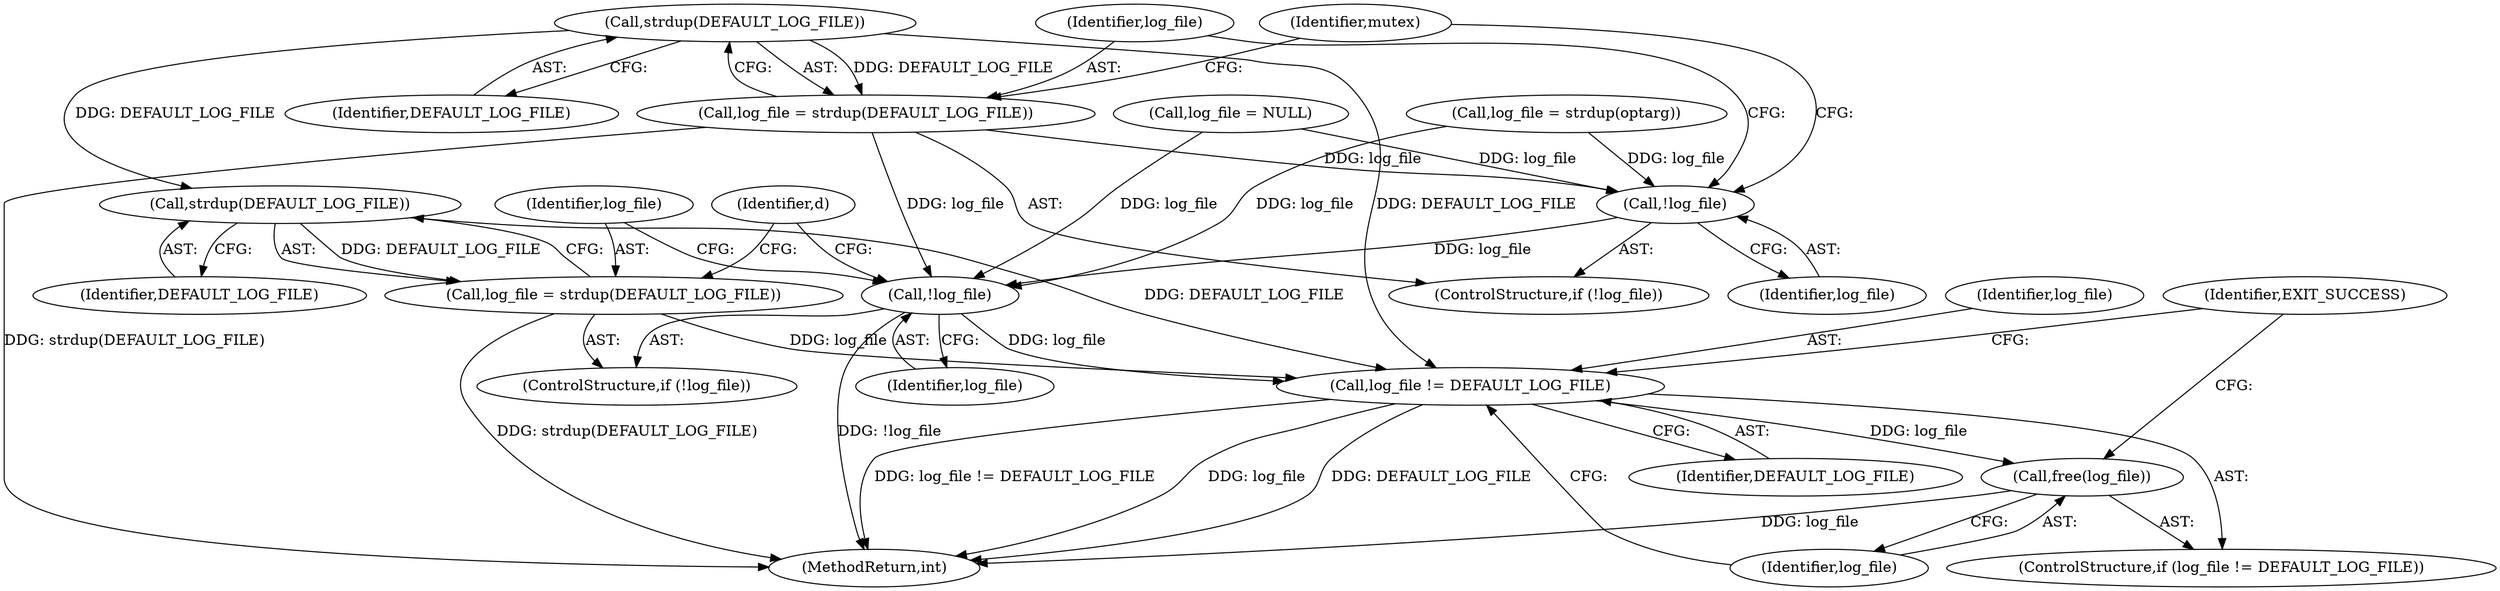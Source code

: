 digraph "0_wpitchoune_8b10426dcc0246c1712a99460dd470dcb1cc4d9c_0@API" {
"1000281" [label="(Call,strdup(DEFAULT_LOG_FILE))"];
"1000279" [label="(Call,log_file = strdup(DEFAULT_LOG_FILE))"];
"1000277" [label="(Call,!log_file)"];
"1000300" [label="(Call,!log_file)"];
"1000410" [label="(Call,log_file != DEFAULT_LOG_FILE)"];
"1000413" [label="(Call,free(log_file))"];
"1000304" [label="(Call,strdup(DEFAULT_LOG_FILE))"];
"1000302" [label="(Call,log_file = strdup(DEFAULT_LOG_FILE))"];
"1000281" [label="(Call,strdup(DEFAULT_LOG_FILE))"];
"1000411" [label="(Identifier,log_file)"];
"1000410" [label="(Call,log_file != DEFAULT_LOG_FILE)"];
"1000412" [label="(Identifier,DEFAULT_LOG_FILE)"];
"1000414" [label="(Identifier,log_file)"];
"1000282" [label="(Identifier,DEFAULT_LOG_FILE)"];
"1000301" [label="(Identifier,log_file)"];
"1000303" [label="(Identifier,log_file)"];
"1000416" [label="(Identifier,EXIT_SUCCESS)"];
"1000285" [label="(Identifier,mutex)"];
"1000302" [label="(Call,log_file = strdup(DEFAULT_LOG_FILE))"];
"1000300" [label="(Call,!log_file)"];
"1000299" [label="(ControlStructure,if (!log_file))"];
"1000276" [label="(ControlStructure,if (!log_file))"];
"1000409" [label="(ControlStructure,if (log_file != DEFAULT_LOG_FILE))"];
"1000211" [label="(Call,log_file = strdup(optarg))"];
"1000308" [label="(Identifier,d)"];
"1000278" [label="(Identifier,log_file)"];
"1000413" [label="(Call,free(log_file))"];
"1000139" [label="(Call,log_file = NULL)"];
"1000417" [label="(MethodReturn,int)"];
"1000305" [label="(Identifier,DEFAULT_LOG_FILE)"];
"1000279" [label="(Call,log_file = strdup(DEFAULT_LOG_FILE))"];
"1000280" [label="(Identifier,log_file)"];
"1000304" [label="(Call,strdup(DEFAULT_LOG_FILE))"];
"1000277" [label="(Call,!log_file)"];
"1000281" -> "1000279"  [label="AST: "];
"1000281" -> "1000282"  [label="CFG: "];
"1000282" -> "1000281"  [label="AST: "];
"1000279" -> "1000281"  [label="CFG: "];
"1000281" -> "1000279"  [label="DDG: DEFAULT_LOG_FILE"];
"1000281" -> "1000304"  [label="DDG: DEFAULT_LOG_FILE"];
"1000281" -> "1000410"  [label="DDG: DEFAULT_LOG_FILE"];
"1000279" -> "1000276"  [label="AST: "];
"1000280" -> "1000279"  [label="AST: "];
"1000285" -> "1000279"  [label="CFG: "];
"1000279" -> "1000417"  [label="DDG: strdup(DEFAULT_LOG_FILE)"];
"1000279" -> "1000277"  [label="DDG: log_file"];
"1000279" -> "1000300"  [label="DDG: log_file"];
"1000277" -> "1000276"  [label="AST: "];
"1000277" -> "1000278"  [label="CFG: "];
"1000278" -> "1000277"  [label="AST: "];
"1000280" -> "1000277"  [label="CFG: "];
"1000285" -> "1000277"  [label="CFG: "];
"1000139" -> "1000277"  [label="DDG: log_file"];
"1000211" -> "1000277"  [label="DDG: log_file"];
"1000277" -> "1000300"  [label="DDG: log_file"];
"1000300" -> "1000299"  [label="AST: "];
"1000300" -> "1000301"  [label="CFG: "];
"1000301" -> "1000300"  [label="AST: "];
"1000303" -> "1000300"  [label="CFG: "];
"1000308" -> "1000300"  [label="CFG: "];
"1000300" -> "1000417"  [label="DDG: !log_file"];
"1000139" -> "1000300"  [label="DDG: log_file"];
"1000211" -> "1000300"  [label="DDG: log_file"];
"1000300" -> "1000410"  [label="DDG: log_file"];
"1000410" -> "1000409"  [label="AST: "];
"1000410" -> "1000412"  [label="CFG: "];
"1000411" -> "1000410"  [label="AST: "];
"1000412" -> "1000410"  [label="AST: "];
"1000414" -> "1000410"  [label="CFG: "];
"1000416" -> "1000410"  [label="CFG: "];
"1000410" -> "1000417"  [label="DDG: log_file"];
"1000410" -> "1000417"  [label="DDG: DEFAULT_LOG_FILE"];
"1000410" -> "1000417"  [label="DDG: log_file != DEFAULT_LOG_FILE"];
"1000302" -> "1000410"  [label="DDG: log_file"];
"1000304" -> "1000410"  [label="DDG: DEFAULT_LOG_FILE"];
"1000410" -> "1000413"  [label="DDG: log_file"];
"1000413" -> "1000409"  [label="AST: "];
"1000413" -> "1000414"  [label="CFG: "];
"1000414" -> "1000413"  [label="AST: "];
"1000416" -> "1000413"  [label="CFG: "];
"1000413" -> "1000417"  [label="DDG: log_file"];
"1000304" -> "1000302"  [label="AST: "];
"1000304" -> "1000305"  [label="CFG: "];
"1000305" -> "1000304"  [label="AST: "];
"1000302" -> "1000304"  [label="CFG: "];
"1000304" -> "1000302"  [label="DDG: DEFAULT_LOG_FILE"];
"1000302" -> "1000299"  [label="AST: "];
"1000303" -> "1000302"  [label="AST: "];
"1000308" -> "1000302"  [label="CFG: "];
"1000302" -> "1000417"  [label="DDG: strdup(DEFAULT_LOG_FILE)"];
}
